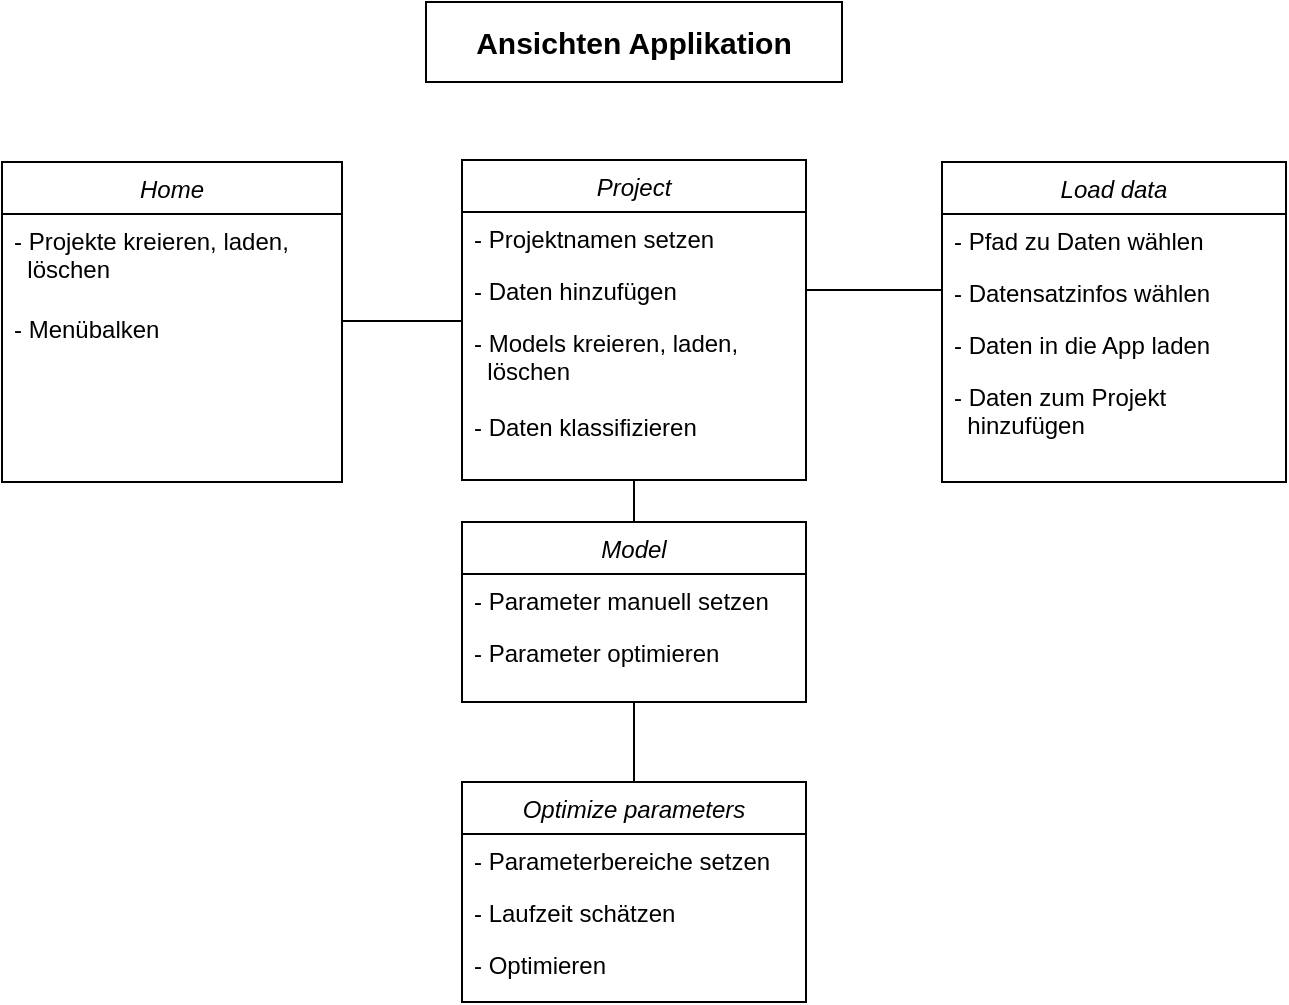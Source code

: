 <mxfile version="12.5.5" type="device"><diagram id="C5RBs43oDa-KdzZeNtuy" name="Page-1"><mxGraphModel dx="2062" dy="1123" grid="1" gridSize="10" guides="1" tooltips="1" connect="1" arrows="1" fold="1" page="1" pageScale="1" pageWidth="827" pageHeight="1169" math="0" shadow="0"><root><mxCell id="WIyWlLk6GJQsqaUBKTNV-0"/><mxCell id="WIyWlLk6GJQsqaUBKTNV-1" parent="WIyWlLk6GJQsqaUBKTNV-0"/><mxCell id="zkfFHV4jXpPFQw0GAbJ--0" value="Home" style="swimlane;fontStyle=2;align=center;verticalAlign=top;childLayout=stackLayout;horizontal=1;startSize=26;horizontalStack=0;resizeParent=1;resizeLast=0;collapsible=1;marginBottom=0;rounded=0;shadow=0;strokeWidth=1;" parent="WIyWlLk6GJQsqaUBKTNV-1" vertex="1"><mxGeometry x="90" y="120" width="170" height="160" as="geometry"><mxRectangle x="230" y="140" width="160" height="26" as="alternateBounds"/></mxGeometry></mxCell><mxCell id="zkfFHV4jXpPFQw0GAbJ--1" value="- Projekte kreieren, laden, &#10;  löschen" style="text;align=left;verticalAlign=top;spacingLeft=4;spacingRight=4;overflow=hidden;rotatable=0;points=[[0,0.5],[1,0.5]];portConstraint=eastwest;" parent="zkfFHV4jXpPFQw0GAbJ--0" vertex="1"><mxGeometry y="26" width="170" height="44" as="geometry"/></mxCell><mxCell id="fzjClif5yIaHFTRm6b-l-0" value="- Menübalken" style="text;align=left;verticalAlign=top;spacingLeft=4;spacingRight=4;overflow=hidden;rotatable=0;points=[[0,0.5],[1,0.5]];portConstraint=eastwest;rounded=0;shadow=0;html=0;" parent="zkfFHV4jXpPFQw0GAbJ--0" vertex="1"><mxGeometry y="70" width="170" height="26" as="geometry"/></mxCell><mxCell id="zkfFHV4jXpPFQw0GAbJ--17" value="Project" style="swimlane;fontStyle=2;align=center;verticalAlign=top;childLayout=stackLayout;horizontal=1;startSize=26;horizontalStack=0;resizeParent=1;resizeLast=0;collapsible=1;marginBottom=0;rounded=0;shadow=0;strokeWidth=1;" parent="WIyWlLk6GJQsqaUBKTNV-1" vertex="1"><mxGeometry x="320" y="119" width="172" height="160" as="geometry"><mxRectangle x="550" y="140" width="160" height="26" as="alternateBounds"/></mxGeometry></mxCell><mxCell id="zkfFHV4jXpPFQw0GAbJ--18" value="- Projektnamen setzen" style="text;align=left;verticalAlign=top;spacingLeft=4;spacingRight=4;overflow=hidden;rotatable=0;points=[[0,0.5],[1,0.5]];portConstraint=eastwest;" parent="zkfFHV4jXpPFQw0GAbJ--17" vertex="1"><mxGeometry y="26" width="172" height="26" as="geometry"/></mxCell><mxCell id="zkfFHV4jXpPFQw0GAbJ--19" value="- Daten hinzufügen" style="text;align=left;verticalAlign=top;spacingLeft=4;spacingRight=4;overflow=hidden;rotatable=0;points=[[0,0.5],[1,0.5]];portConstraint=eastwest;rounded=0;shadow=0;html=0;" parent="zkfFHV4jXpPFQw0GAbJ--17" vertex="1"><mxGeometry y="52" width="172" height="26" as="geometry"/></mxCell><mxCell id="zkfFHV4jXpPFQw0GAbJ--20" value="- Models kreieren, laden, &#10;  löschen" style="text;align=left;verticalAlign=top;spacingLeft=4;spacingRight=4;overflow=hidden;rotatable=0;points=[[0,0.5],[1,0.5]];portConstraint=eastwest;rounded=0;shadow=0;html=0;" parent="zkfFHV4jXpPFQw0GAbJ--17" vertex="1"><mxGeometry y="78" width="172" height="42" as="geometry"/></mxCell><mxCell id="zkfFHV4jXpPFQw0GAbJ--22" value="- Daten klassifizieren" style="text;align=left;verticalAlign=top;spacingLeft=4;spacingRight=4;overflow=hidden;rotatable=0;points=[[0,0.5],[1,0.5]];portConstraint=eastwest;rounded=0;shadow=0;html=0;" parent="zkfFHV4jXpPFQw0GAbJ--17" vertex="1"><mxGeometry y="120" width="172" height="40" as="geometry"/></mxCell><mxCell id="zkfFHV4jXpPFQw0GAbJ--26" value="" style="endArrow=none;shadow=0;strokeWidth=1;strokeColor=#000000;rounded=0;endFill=0;edgeStyle=elbowEdgeStyle;elbow=vertical;" parent="WIyWlLk6GJQsqaUBKTNV-1" source="zkfFHV4jXpPFQw0GAbJ--0" target="zkfFHV4jXpPFQw0GAbJ--17" edge="1"><mxGeometry x="0.5" y="41" relative="1" as="geometry"><mxPoint x="380" y="192" as="sourcePoint"/><mxPoint x="540" y="192" as="targetPoint"/><mxPoint x="-40" y="32" as="offset"/></mxGeometry></mxCell><mxCell id="fzjClif5yIaHFTRm6b-l-1" value="Load data" style="swimlane;fontStyle=2;align=center;verticalAlign=top;childLayout=stackLayout;horizontal=1;startSize=26;horizontalStack=0;resizeParent=1;resizeLast=0;collapsible=1;marginBottom=0;rounded=0;shadow=0;strokeWidth=1;" parent="WIyWlLk6GJQsqaUBKTNV-1" vertex="1"><mxGeometry x="560" y="120" width="172" height="160" as="geometry"><mxRectangle x="550" y="140" width="160" height="26" as="alternateBounds"/></mxGeometry></mxCell><mxCell id="fzjClif5yIaHFTRm6b-l-2" value="- Pfad zu Daten wählen" style="text;align=left;verticalAlign=top;spacingLeft=4;spacingRight=4;overflow=hidden;rotatable=0;points=[[0,0.5],[1,0.5]];portConstraint=eastwest;" parent="fzjClif5yIaHFTRm6b-l-1" vertex="1"><mxGeometry y="26" width="172" height="26" as="geometry"/></mxCell><mxCell id="fzjClif5yIaHFTRm6b-l-3" value="- Datensatzinfos wählen" style="text;align=left;verticalAlign=top;spacingLeft=4;spacingRight=4;overflow=hidden;rotatable=0;points=[[0,0.5],[1,0.5]];portConstraint=eastwest;rounded=0;shadow=0;html=0;" parent="fzjClif5yIaHFTRm6b-l-1" vertex="1"><mxGeometry y="52" width="172" height="26" as="geometry"/></mxCell><mxCell id="fzjClif5yIaHFTRm6b-l-4" value="- Daten in die App laden" style="text;align=left;verticalAlign=top;spacingLeft=4;spacingRight=4;overflow=hidden;rotatable=0;points=[[0,0.5],[1,0.5]];portConstraint=eastwest;rounded=0;shadow=0;html=0;" parent="fzjClif5yIaHFTRm6b-l-1" vertex="1"><mxGeometry y="78" width="172" height="26" as="geometry"/></mxCell><mxCell id="fzjClif5yIaHFTRm6b-l-5" value="- Daten zum Projekt &#10;  hinzufügen" style="text;align=left;verticalAlign=top;spacingLeft=4;spacingRight=4;overflow=hidden;rotatable=0;points=[[0,0.5],[1,0.5]];portConstraint=eastwest;rounded=0;shadow=0;html=0;" parent="fzjClif5yIaHFTRm6b-l-1" vertex="1"><mxGeometry y="104" width="172" height="56" as="geometry"/></mxCell><mxCell id="fzjClif5yIaHFTRm6b-l-6" value="" style="endArrow=none;shadow=0;strokeWidth=1;strokeColor=#000000;rounded=0;endFill=0;edgeStyle=elbowEdgeStyle;elbow=vertical;exitX=1;exitY=0.5;exitDx=0;exitDy=0;" parent="WIyWlLk6GJQsqaUBKTNV-1" source="zkfFHV4jXpPFQw0GAbJ--19" target="fzjClif5yIaHFTRm6b-l-1" edge="1"><mxGeometry x="0.5" y="41" relative="1" as="geometry"><mxPoint x="500" y="190" as="sourcePoint"/><mxPoint x="780" y="193" as="targetPoint"/><mxPoint x="-40" y="32" as="offset"/></mxGeometry></mxCell><mxCell id="fzjClif5yIaHFTRm6b-l-7" value="Model" style="swimlane;fontStyle=2;align=center;verticalAlign=top;childLayout=stackLayout;horizontal=1;startSize=26;horizontalStack=0;resizeParent=1;resizeLast=0;collapsible=1;marginBottom=0;rounded=0;shadow=0;strokeWidth=1;" parent="WIyWlLk6GJQsqaUBKTNV-1" vertex="1"><mxGeometry x="320" y="300" width="172" height="90" as="geometry"><mxRectangle x="550" y="140" width="160" height="26" as="alternateBounds"/></mxGeometry></mxCell><mxCell id="fzjClif5yIaHFTRm6b-l-8" value="- Parameter manuell setzen" style="text;align=left;verticalAlign=top;spacingLeft=4;spacingRight=4;overflow=hidden;rotatable=0;points=[[0,0.5],[1,0.5]];portConstraint=eastwest;" parent="fzjClif5yIaHFTRm6b-l-7" vertex="1"><mxGeometry y="26" width="172" height="26" as="geometry"/></mxCell><mxCell id="fzjClif5yIaHFTRm6b-l-9" value="- Parameter optimieren" style="text;align=left;verticalAlign=top;spacingLeft=4;spacingRight=4;overflow=hidden;rotatable=0;points=[[0,0.5],[1,0.5]];portConstraint=eastwest;rounded=0;shadow=0;html=0;" parent="fzjClif5yIaHFTRm6b-l-7" vertex="1"><mxGeometry y="52" width="172" height="26" as="geometry"/></mxCell><mxCell id="fzjClif5yIaHFTRm6b-l-12" value="" style="endArrow=none;shadow=0;strokeWidth=1;strokeColor=#000000;rounded=0;endFill=0;edgeStyle=elbowEdgeStyle;elbow=vertical;exitX=0.5;exitY=1;exitDx=0;exitDy=0;" parent="WIyWlLk6GJQsqaUBKTNV-1" source="zkfFHV4jXpPFQw0GAbJ--17" target="fzjClif5yIaHFTRm6b-l-7" edge="1"><mxGeometry x="0.5" y="41" relative="1" as="geometry"><mxPoint x="260" y="410" as="sourcePoint"/><mxPoint x="540" y="413" as="targetPoint"/><mxPoint x="-40" y="32" as="offset"/></mxGeometry></mxCell><mxCell id="fzjClif5yIaHFTRm6b-l-13" value="Optimize parameters" style="swimlane;fontStyle=2;align=center;verticalAlign=top;childLayout=stackLayout;horizontal=1;startSize=26;horizontalStack=0;resizeParent=1;resizeLast=0;collapsible=1;marginBottom=0;rounded=0;shadow=0;strokeWidth=1;" parent="WIyWlLk6GJQsqaUBKTNV-1" vertex="1"><mxGeometry x="320" y="430" width="172" height="110" as="geometry"><mxRectangle x="550" y="140" width="160" height="26" as="alternateBounds"/></mxGeometry></mxCell><mxCell id="fzjClif5yIaHFTRm6b-l-14" value="- Parameterbereiche setzen" style="text;align=left;verticalAlign=top;spacingLeft=4;spacingRight=4;overflow=hidden;rotatable=0;points=[[0,0.5],[1,0.5]];portConstraint=eastwest;" parent="fzjClif5yIaHFTRm6b-l-13" vertex="1"><mxGeometry y="26" width="172" height="26" as="geometry"/></mxCell><mxCell id="fzjClif5yIaHFTRm6b-l-15" value="- Laufzeit schätzen" style="text;align=left;verticalAlign=top;spacingLeft=4;spacingRight=4;overflow=hidden;rotatable=0;points=[[0,0.5],[1,0.5]];portConstraint=eastwest;rounded=0;shadow=0;html=0;" parent="fzjClif5yIaHFTRm6b-l-13" vertex="1"><mxGeometry y="52" width="172" height="26" as="geometry"/></mxCell><mxCell id="fzjClif5yIaHFTRm6b-l-16" value="- Optimieren" style="text;align=left;verticalAlign=top;spacingLeft=4;spacingRight=4;overflow=hidden;rotatable=0;points=[[0,0.5],[1,0.5]];portConstraint=eastwest;rounded=0;shadow=0;html=0;" parent="fzjClif5yIaHFTRm6b-l-13" vertex="1"><mxGeometry y="78" width="172" height="26" as="geometry"/></mxCell><mxCell id="fzjClif5yIaHFTRm6b-l-18" value="" style="endArrow=none;shadow=0;strokeWidth=1;strokeColor=#000000;rounded=0;endFill=0;edgeStyle=elbowEdgeStyle;elbow=vertical;exitX=0.5;exitY=1;exitDx=0;exitDy=0;" parent="WIyWlLk6GJQsqaUBKTNV-1" source="fzjClif5yIaHFTRm6b-l-7" target="fzjClif5yIaHFTRm6b-l-13" edge="1"><mxGeometry x="0.5" y="41" relative="1" as="geometry"><mxPoint x="260" y="570" as="sourcePoint"/><mxPoint x="540" y="573" as="targetPoint"/><mxPoint x="-40" y="32" as="offset"/></mxGeometry></mxCell><mxCell id="fzjClif5yIaHFTRm6b-l-19" value="&lt;font style=&quot;font-size: 15px&quot;&gt;&lt;b&gt;Ansichten Applikation&lt;/b&gt;&lt;/font&gt;" style="text;html=1;strokeColor=#000000;fillColor=none;align=center;verticalAlign=middle;whiteSpace=wrap;rounded=0;" parent="WIyWlLk6GJQsqaUBKTNV-1" vertex="1"><mxGeometry x="302" y="40" width="208" height="40" as="geometry"/></mxCell></root></mxGraphModel></diagram></mxfile>